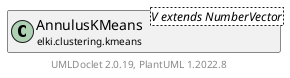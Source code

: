 @startuml
    remove .*\.(Instance|Par|Parameterizer|Factory)$
    set namespaceSeparator none
    hide empty fields
    hide empty methods

    class "<size:14>AnnulusKMeans.Instance\n<size:10>elki.clustering.kmeans" as elki.clustering.kmeans.AnnulusKMeans.Instance [[AnnulusKMeans.Instance.html]] {
        ~second: WritableIntegerDataStore
        ~cdist: double[]
        ~cnum: int[]
        +Instance(Relation<? extends NumberVector>, NumberVectorDistance<?>, double[])
        #initialAssignToNearestCluster(): int
        #orderMeans(): void
        #assignToNearestCluster(): int
        #getLogger(): Logging
    }

    class "<size:14>HamerlyKMeans.Instance\n<size:10>elki.clustering.kmeans" as elki.clustering.kmeans.HamerlyKMeans.Instance [[HamerlyKMeans.Instance.html]]
    class "<size:14>AnnulusKMeans\n<size:10>elki.clustering.kmeans" as elki.clustering.kmeans.AnnulusKMeans<V extends NumberVector> [[AnnulusKMeans.html]]

    elki.clustering.kmeans.HamerlyKMeans.Instance <|-- elki.clustering.kmeans.AnnulusKMeans.Instance
    elki.clustering.kmeans.AnnulusKMeans +-- elki.clustering.kmeans.AnnulusKMeans.Instance

    center footer UMLDoclet 2.0.19, PlantUML 1.2022.8
@enduml

